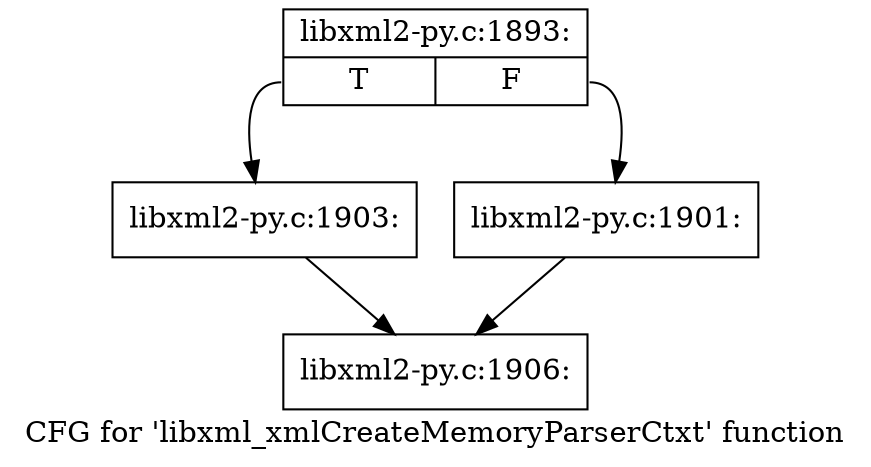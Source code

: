 digraph "CFG for 'libxml_xmlCreateMemoryParserCtxt' function" {
	label="CFG for 'libxml_xmlCreateMemoryParserCtxt' function";

	Node0x3d82040 [shape=record,label="{libxml2-py.c:1893:|{<s0>T|<s1>F}}"];
	Node0x3d82040:s0 -> Node0x3d86a20;
	Node0x3d82040:s1 -> Node0x3d869d0;
	Node0x3d869d0 [shape=record,label="{libxml2-py.c:1901:}"];
	Node0x3d869d0 -> Node0x3d848e0;
	Node0x3d86a20 [shape=record,label="{libxml2-py.c:1903:}"];
	Node0x3d86a20 -> Node0x3d848e0;
	Node0x3d848e0 [shape=record,label="{libxml2-py.c:1906:}"];
}
